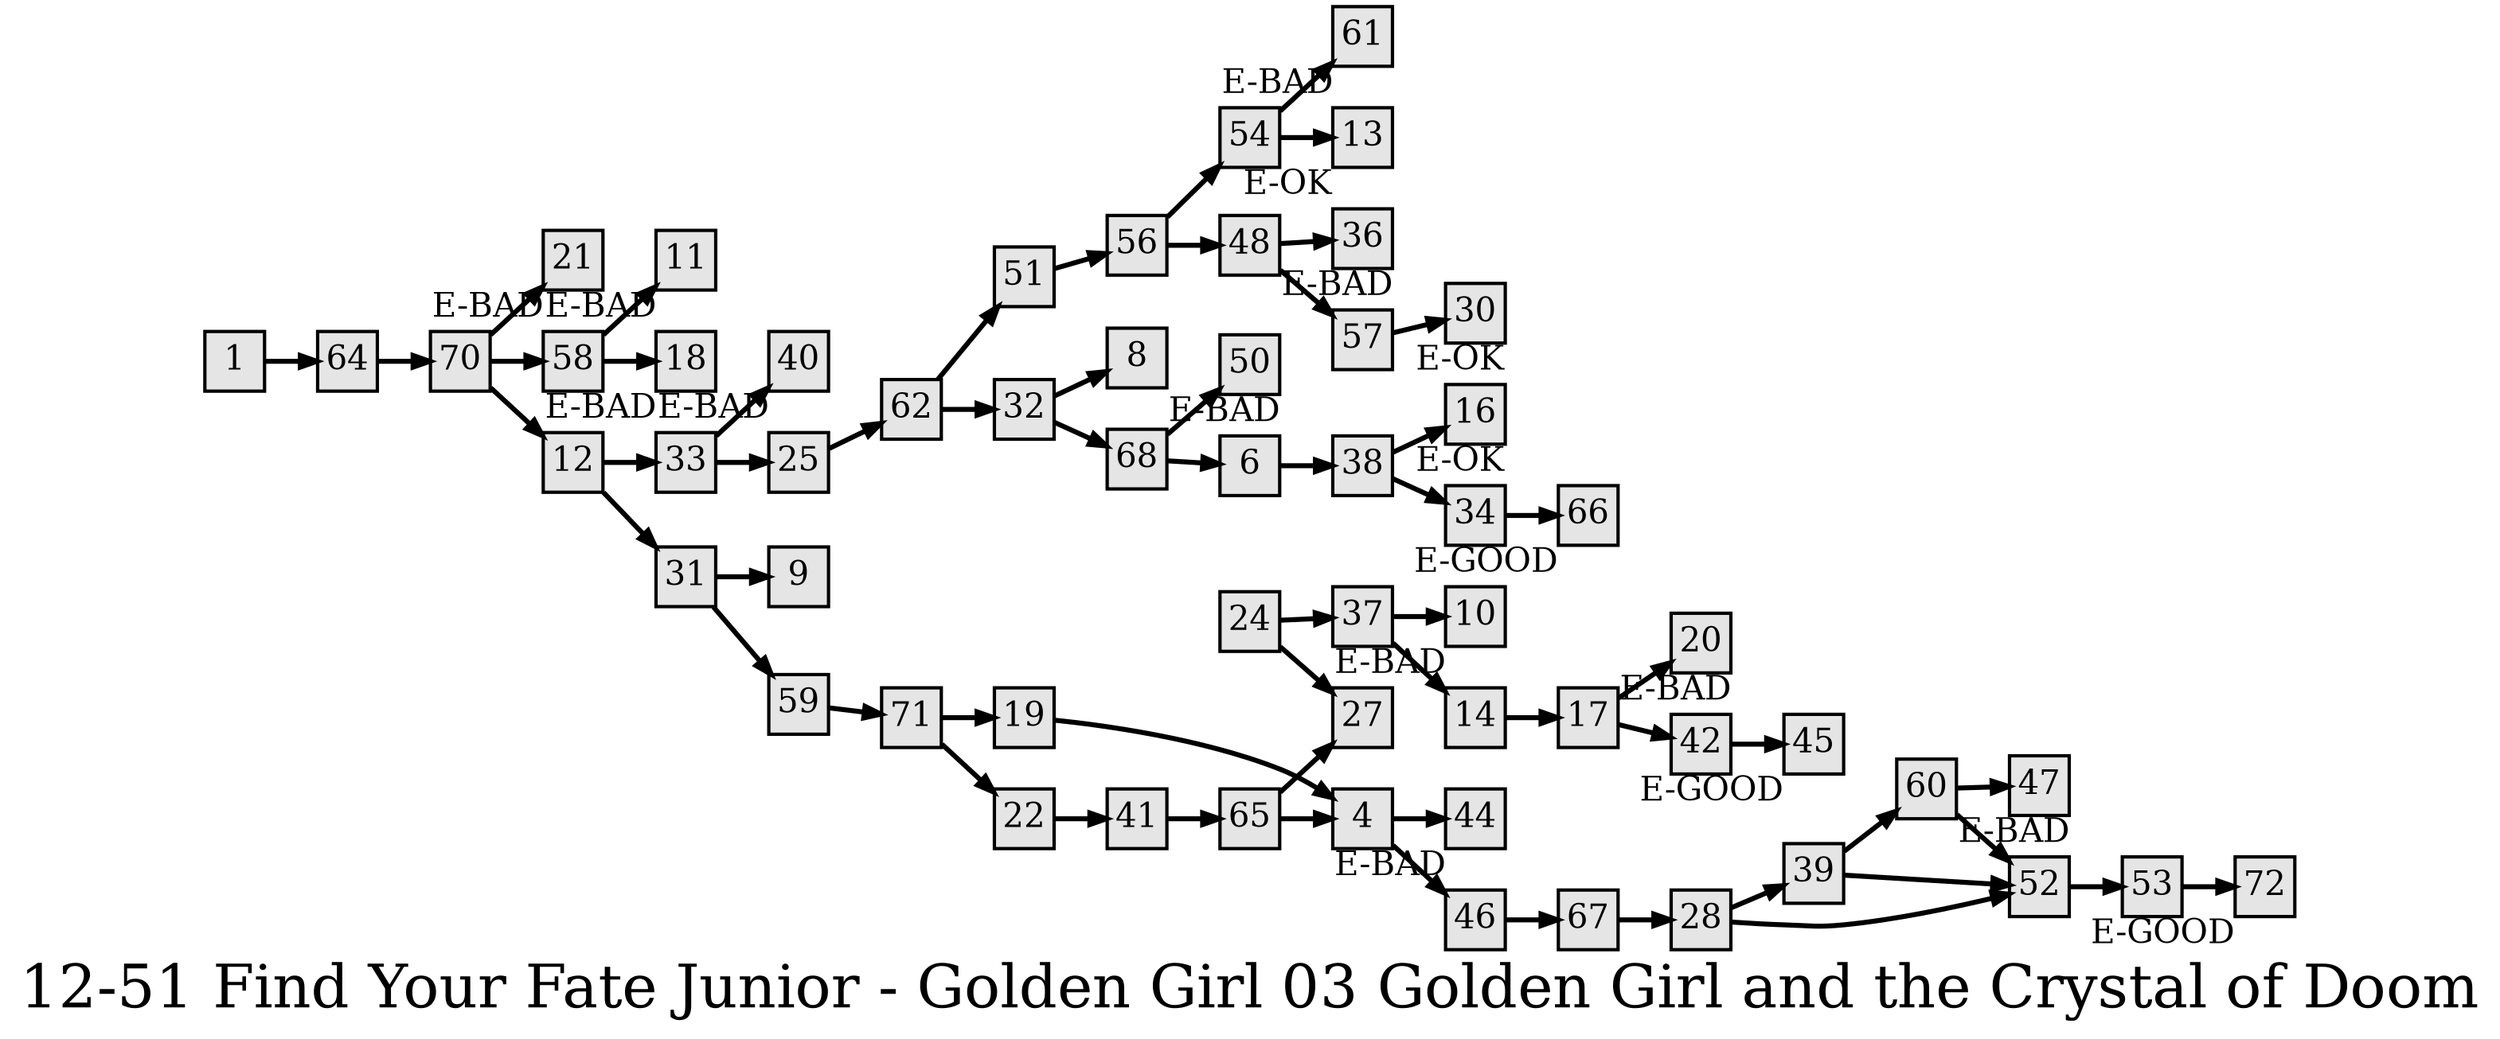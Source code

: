 digraph g{
  graph [ label="12-51 Find Your Fate Junior - Golden Girl 03 Golden Girl and the Crystal of Doom" rankdir=LR, ordering=out, fontsize=36, nodesep="0.35", ranksep="0.45"];
  node  [shape=rect, penwidth=2, fontsize=20, style=filled, fillcolor=grey90, margin="0,0", labelfloat=true, regular=true, fixedsize=true];
  edge  [labelfloat=true, penwidth=3, fontsize=12];
  // ---;
  // group  : Katz;
  // id     :;
  // gbid   :;
  // series :;
  // title  :;
  // author :;
  // credit:;
  // - name : Juliet Way-Henthorne;
  // role : encoder;
  // date : 2017-09-11;
  // - name : Jeremy Douglass;
  // role : editor;
  // date : 2017-10-19;
  // render:;
  // - name   : ?;
  // styles : ?;
  // engine : dot;
  // comment: >;
  
  // ---;
  
  // From | To | Label;
  
  1 -> 64;
  4 -> 44;
  4 -> 46;
  6 -> 38;
  10	[ xlabel="E-BAD" ];
  11	[ xlabel="E-BAD" ];
  12 -> 33;
  12 -> 31;
  13	[ xlabel="E-OK" ];
  14 -> 17;
  16	[ xlabel="E-OK" ];
  17 -> 20;
  17 -> 42;
  18	[ xlabel="E-BAD" ];
  19 -> 4;
  20	[ xlabel="E-BAD" ];
  21	[ xlabel="E-BAD" ];
  22 -> 41;
  24 -> 37;
  25 -> 62;
  24 -> 27;
  28 -> 39;
  28 -> 52;
  30	[ xlabel="E-OK" ];
  31 -> 9;
  31 -> 59;
  32 -> 8;
  32 -> 68;
  33 -> 40;
  33 -> 25;
  34 -> 66;
  36	[ xlabel="E-BAD" ];
  37 -> 10;
  37 -> 14;
  38 -> 16;
  38 -> 34;
  39 -> 60;
  39 -> 52;
  40	[ xlabel="E-BAD" ];
  41 -> 65;
  42 -> 45;
  44	[ xlabel="E-BAD" ];
  45	[ xlabel="E-GOOD" ];
  46 -> 67;
  47	[ xlabel="E-BAD" ];
  48 -> 36;
  48 -> 57;
  50	[ xlabel="E-BAD" ];
  51 -> 56;
  52 -> 53;
  53 -> 72;
  54 -> 61;
  54 -> 13;
  56 -> 54;
  56 -> 48;
  57 -> 30;
  58 -> 11;
  58 -> 18;
  59 -> 71;
  60 -> 47;
  60 -> 52;
  61	[ xlabel="E-BAD" ];
  62 -> 51;
  62 -> 32;
  64 -> 70;
  65 -> 27;
  65 -> 4;
  66	[ xlabel="E-GOOD" ];
  67 -> 28;
  68 -> 50;
  68 -> 6;
  70 -> 21;
  70 -> 58;
  70 -> 12;
  71 -> 19;
  71 -> 22;
  72	[ xlabel="E-GOOD" ];	// SAVE THE PRINCE
}

